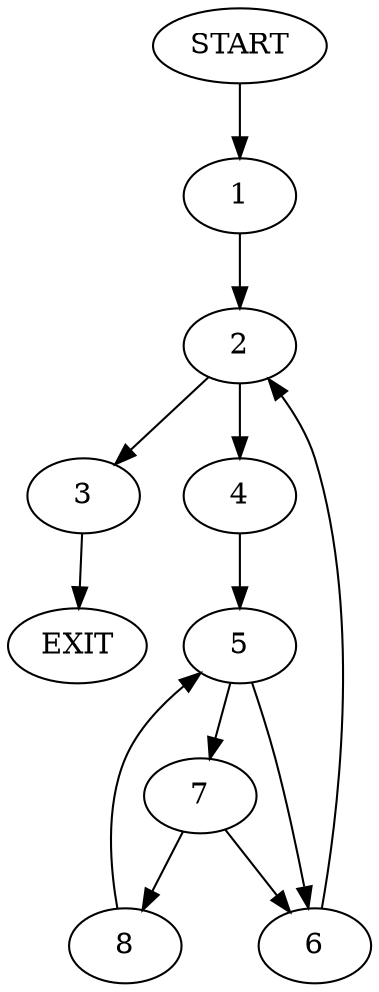 digraph {
0 [label="START"]
9 [label="EXIT"]
0 -> 1
1 -> 2
2 -> 3
2 -> 4
4 -> 5
3 -> 9
5 -> 6
5 -> 7
6 -> 2
7 -> 8
7 -> 6
8 -> 5
}
